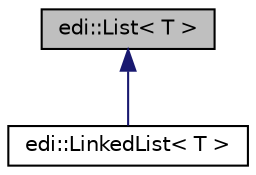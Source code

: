 digraph "edi::List&lt; T &gt;"
{
  edge [fontname="Helvetica",fontsize="10",labelfontname="Helvetica",labelfontsize="10"];
  node [fontname="Helvetica",fontsize="10",shape=record];
  Node1 [label="edi::List\< T \>",height=0.2,width=0.4,color="black", fillcolor="grey75", style="filled", fontcolor="black"];
  Node1 -> Node2 [dir="back",color="midnightblue",fontsize="10",style="solid"];
  Node2 [label="edi::LinkedList\< T \>",height=0.2,width=0.4,color="black", fillcolor="white", style="filled",URL="$classedi_1_1LinkedList.html",tooltip="Implement the List[T] ADT as a linked list. "];
}
